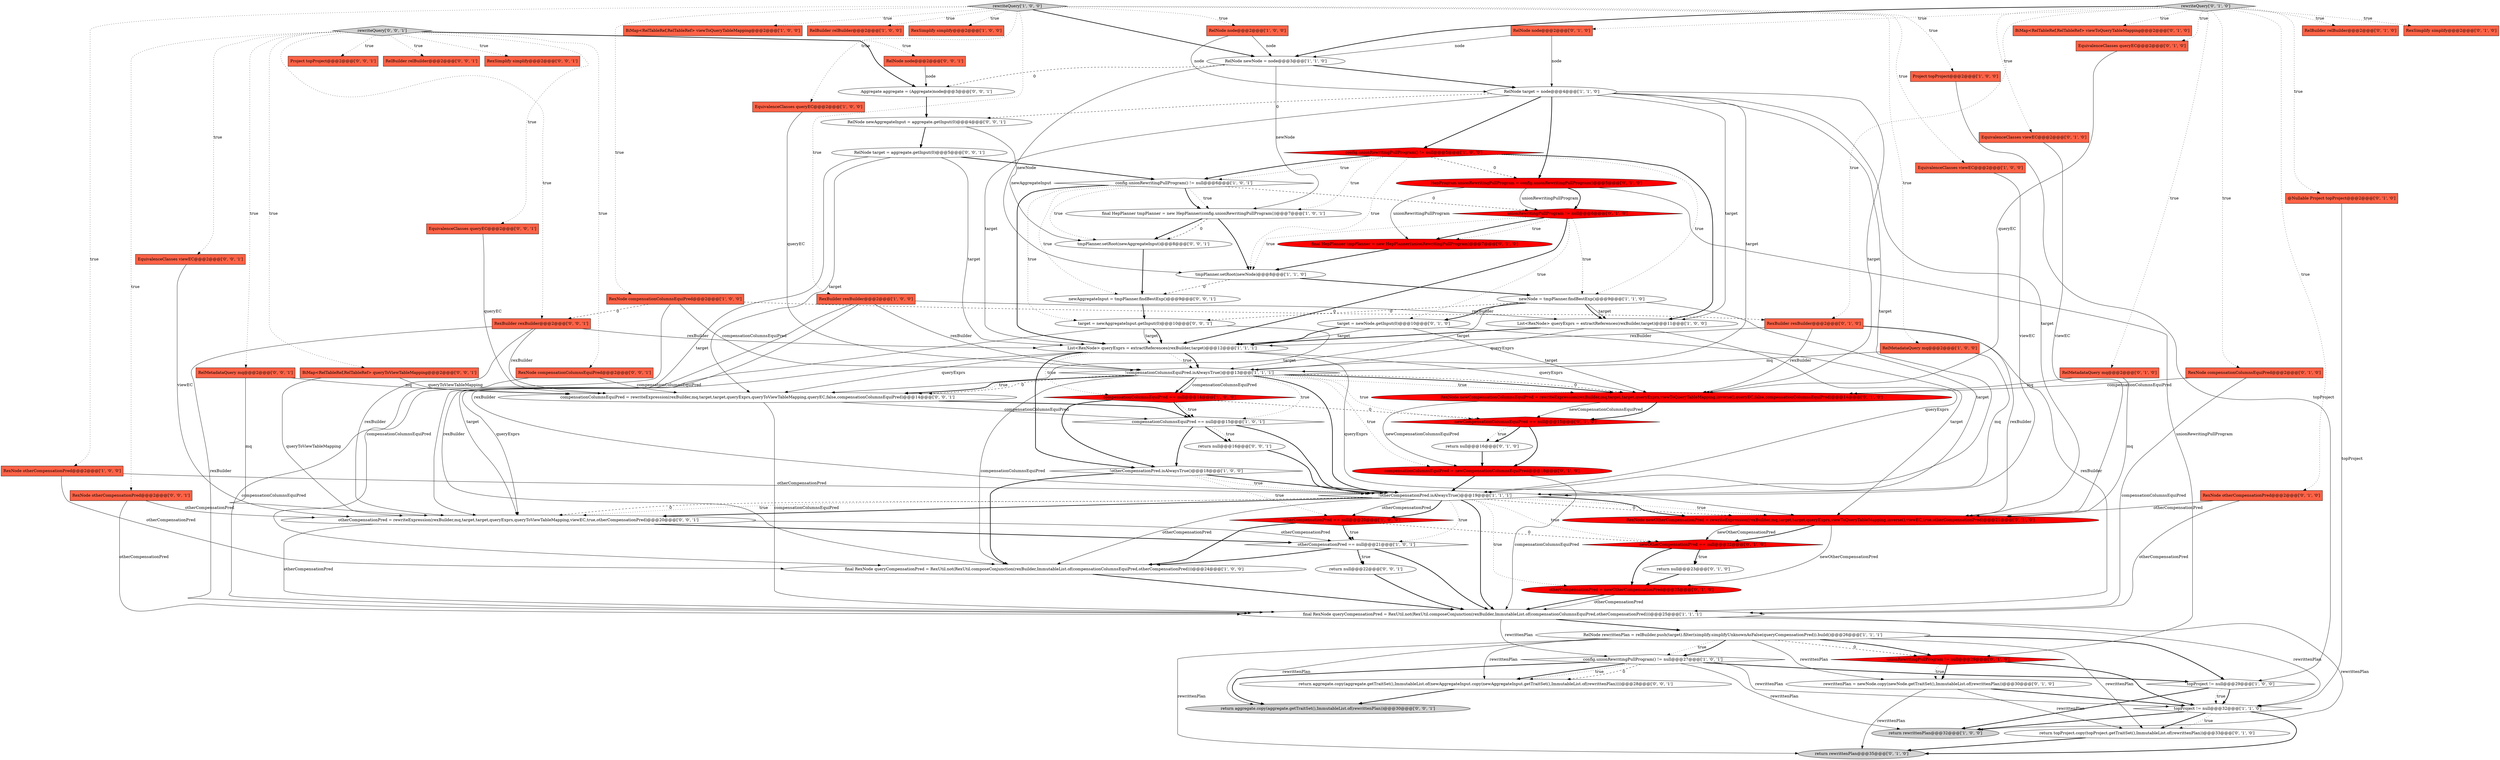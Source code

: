 digraph {
47 [style = filled, label = "BiMap<RelTableRef,RelTableRef> viewToQueryTableMapping@@@2@@@['0', '1', '0']", fillcolor = tomato, shape = box image = "AAA0AAABBB2BBB"];
54 [style = filled, label = "EquivalenceClasses queryEC@@@2@@@['0', '1', '0']", fillcolor = tomato, shape = box image = "AAA0AAABBB2BBB"];
78 [style = filled, label = "Project topProject@@@2@@@['0', '0', '1']", fillcolor = tomato, shape = box image = "AAA0AAABBB3BBB"];
4 [style = filled, label = "config.unionRewritingPullProgram() != null@@@5@@@['1', '0', '0']", fillcolor = red, shape = diamond image = "AAA1AAABBB1BBB"];
62 [style = filled, label = "RexBuilder rexBuilder@@@2@@@['0', '1', '0']", fillcolor = tomato, shape = box image = "AAA1AAABBB2BBB"];
40 [style = filled, label = "otherCompensationPred = newOtherCompensationPred@@@25@@@['0', '1', '0']", fillcolor = red, shape = ellipse image = "AAA1AAABBB2BBB"];
12 [style = filled, label = "final RexNode queryCompensationPred = RexUtil.not(RexUtil.composeConjunction(rexBuilder,ImmutableList.of(compensationColumnsEquiPred,otherCompensationPred)))@@@25@@@['1', '1', '1']", fillcolor = white, shape = ellipse image = "AAA0AAABBB1BBB"];
86 [style = filled, label = "return aggregate.copy(aggregate.getTraitSet(),ImmutableList.of(rewrittenPlan))@@@30@@@['0', '0', '1']", fillcolor = lightgray, shape = ellipse image = "AAA0AAABBB3BBB"];
26 [style = filled, label = "EquivalenceClasses queryEC@@@2@@@['1', '0', '0']", fillcolor = tomato, shape = box image = "AAA0AAABBB1BBB"];
72 [style = filled, label = "return null@@@16@@@['0', '0', '1']", fillcolor = white, shape = ellipse image = "AAA0AAABBB3BBB"];
44 [style = filled, label = "return rewrittenPlan@@@35@@@['0', '1', '0']", fillcolor = lightgray, shape = ellipse image = "AAA0AAABBB2BBB"];
11 [style = filled, label = "BiMap<RelTableRef,RelTableRef> viewToQueryTableMapping@@@2@@@['1', '0', '0']", fillcolor = tomato, shape = box image = "AAA0AAABBB1BBB"];
80 [style = filled, label = "Aggregate aggregate = (Aggregate)node@@@3@@@['0', '0', '1']", fillcolor = white, shape = ellipse image = "AAA0AAABBB3BBB"];
48 [style = filled, label = "return null@@@23@@@['0', '1', '0']", fillcolor = white, shape = ellipse image = "AAA0AAABBB2BBB"];
0 [style = filled, label = "RexNode otherCompensationPred@@@2@@@['1', '0', '0']", fillcolor = tomato, shape = box image = "AAA0AAABBB1BBB"];
13 [style = filled, label = "!otherCompensationPred.isAlwaysTrue()@@@18@@@['1', '0', '0']", fillcolor = white, shape = diamond image = "AAA0AAABBB1BBB"];
65 [style = filled, label = "EquivalenceClasses queryEC@@@2@@@['0', '0', '1']", fillcolor = tomato, shape = box image = "AAA0AAABBB3BBB"];
52 [style = filled, label = "compensationColumnsEquiPred = newCompensationColumnsEquiPred@@@18@@@['0', '1', '0']", fillcolor = red, shape = ellipse image = "AAA1AAABBB2BBB"];
18 [style = filled, label = "!otherCompensationPred.isAlwaysTrue()@@@19@@@['1', '1', '1']", fillcolor = white, shape = diamond image = "AAA0AAABBB1BBB"];
24 [style = filled, label = "otherCompensationPred == null@@@20@@@['1', '0', '0']", fillcolor = red, shape = diamond image = "AAA1AAABBB1BBB"];
58 [style = filled, label = "newOtherCompensationPred == null@@@22@@@['0', '1', '0']", fillcolor = red, shape = diamond image = "AAA1AAABBB2BBB"];
27 [style = filled, label = "final RexNode queryCompensationPred = RexUtil.not(RexUtil.composeConjunction(rexBuilder,ImmutableList.of(compensationColumnsEquiPred,otherCompensationPred)))@@@24@@@['1', '0', '0']", fillcolor = white, shape = ellipse image = "AAA0AAABBB1BBB"];
39 [style = filled, label = "RexNode newCompensationColumnsEquiPred = rewriteExpression(rexBuilder,mq,target,target,queryExprs,viewToQueryTableMapping.inverse(),queryEC,false,compensationColumnsEquiPred)@@@14@@@['0', '1', '0']", fillcolor = red, shape = ellipse image = "AAA1AAABBB2BBB"];
22 [style = filled, label = "config.unionRewritingPullProgram() != null@@@27@@@['1', '0', '1']", fillcolor = white, shape = diamond image = "AAA0AAABBB1BBB"];
63 [style = filled, label = "return aggregate.copy(aggregate.getTraitSet(),ImmutableList.of(newAggregateInput.copy(newAggregateInput.getTraitSet(),ImmutableList.of(rewrittenPlan))))@@@28@@@['0', '0', '1']", fillcolor = white, shape = ellipse image = "AAA0AAABBB3BBB"];
85 [style = filled, label = "return null@@@22@@@['0', '0', '1']", fillcolor = white, shape = ellipse image = "AAA0AAABBB3BBB"];
73 [style = filled, label = "RexNode compensationColumnsEquiPred@@@2@@@['0', '0', '1']", fillcolor = tomato, shape = box image = "AAA0AAABBB3BBB"];
21 [style = filled, label = "config.unionRewritingPullProgram() != null@@@6@@@['1', '0', '1']", fillcolor = white, shape = diamond image = "AAA0AAABBB1BBB"];
70 [style = filled, label = "target = newAggregateInput.getInput(0)@@@10@@@['0', '0', '1']", fillcolor = white, shape = ellipse image = "AAA0AAABBB3BBB"];
10 [style = filled, label = "RelNode newNode = node@@@3@@@['1', '1', '0']", fillcolor = white, shape = ellipse image = "AAA0AAABBB1BBB"];
19 [style = filled, label = "!compensationColumnsEquiPred.isAlwaysTrue()@@@13@@@['1', '1', '1']", fillcolor = white, shape = diamond image = "AAA0AAABBB1BBB"];
46 [style = filled, label = "RelBuilder relBuilder@@@2@@@['0', '1', '0']", fillcolor = tomato, shape = box image = "AAA0AAABBB2BBB"];
3 [style = filled, label = "RexBuilder rexBuilder@@@2@@@['1', '0', '0']", fillcolor = tomato, shape = box image = "AAA0AAABBB1BBB"];
79 [style = filled, label = "compensationColumnsEquiPred = rewriteExpression(rexBuilder,mq,target,target,queryExprs,queryToViewTableMapping,queryEC,false,compensationColumnsEquiPred)@@@14@@@['0', '0', '1']", fillcolor = white, shape = ellipse image = "AAA0AAABBB3BBB"];
35 [style = filled, label = "RelNode node@@@2@@@['0', '1', '0']", fillcolor = tomato, shape = box image = "AAA0AAABBB2BBB"];
16 [style = filled, label = "RelBuilder relBuilder@@@2@@@['1', '0', '0']", fillcolor = tomato, shape = box image = "AAA0AAABBB1BBB"];
75 [style = filled, label = "rewriteQuery['0', '0', '1']", fillcolor = lightgray, shape = diamond image = "AAA0AAABBB3BBB"];
28 [style = filled, label = "Project topProject@@@2@@@['1', '0', '0']", fillcolor = tomato, shape = box image = "AAA0AAABBB1BBB"];
51 [style = filled, label = "@Nullable Project topProject@@@2@@@['0', '1', '0']", fillcolor = tomato, shape = box image = "AAA0AAABBB2BBB"];
33 [style = filled, label = "rewriteQuery['1', '0', '0']", fillcolor = lightgray, shape = diamond image = "AAA0AAABBB1BBB"];
7 [style = filled, label = "final HepPlanner tmpPlanner = new HepPlanner(config.unionRewritingPullProgram())@@@7@@@['1', '0', '1']", fillcolor = white, shape = ellipse image = "AAA0AAABBB1BBB"];
30 [style = filled, label = "topProject != null@@@32@@@['1', '1', '0']", fillcolor = white, shape = diamond image = "AAA0AAABBB1BBB"];
53 [style = filled, label = "newCompensationColumnsEquiPred == null@@@15@@@['0', '1', '0']", fillcolor = red, shape = diamond image = "AAA1AAABBB2BBB"];
34 [style = filled, label = "newNode = tmpPlanner.findBestExp()@@@9@@@['1', '1', '0']", fillcolor = white, shape = ellipse image = "AAA0AAABBB1BBB"];
50 [style = filled, label = "RexNode otherCompensationPred@@@2@@@['0', '1', '0']", fillcolor = tomato, shape = box image = "AAA0AAABBB2BBB"];
25 [style = filled, label = "List<RexNode> queryExprs = extractReferences(rexBuilder,target)@@@11@@@['1', '0', '0']", fillcolor = white, shape = ellipse image = "AAA0AAABBB1BBB"];
29 [style = filled, label = "compensationColumnsEquiPred == null@@@15@@@['1', '0', '1']", fillcolor = white, shape = diamond image = "AAA0AAABBB1BBB"];
43 [style = filled, label = "return null@@@16@@@['0', '1', '0']", fillcolor = white, shape = ellipse image = "AAA0AAABBB2BBB"];
57 [style = filled, label = "unionRewritingPullProgram != null@@@29@@@['0', '1', '0']", fillcolor = red, shape = diamond image = "AAA1AAABBB2BBB"];
68 [style = filled, label = "RelNode node@@@2@@@['0', '0', '1']", fillcolor = tomato, shape = box image = "AAA0AAABBB3BBB"];
55 [style = filled, label = "RexNode compensationColumnsEquiPred@@@2@@@['0', '1', '0']", fillcolor = tomato, shape = box image = "AAA0AAABBB2BBB"];
66 [style = filled, label = "RelNode newAggregateInput = aggregate.getInput(0)@@@4@@@['0', '0', '1']", fillcolor = white, shape = ellipse image = "AAA0AAABBB3BBB"];
59 [style = filled, label = "final HepPlanner tmpPlanner = new HepPlanner(unionRewritingPullProgram)@@@7@@@['0', '1', '0']", fillcolor = red, shape = ellipse image = "AAA1AAABBB2BBB"];
83 [style = filled, label = "EquivalenceClasses viewEC@@@2@@@['0', '0', '1']", fillcolor = tomato, shape = box image = "AAA0AAABBB3BBB"];
74 [style = filled, label = "tmpPlanner.setRoot(newAggregateInput)@@@8@@@['0', '0', '1']", fillcolor = white, shape = ellipse image = "AAA0AAABBB3BBB"];
31 [style = filled, label = "RexNode compensationColumnsEquiPred@@@2@@@['1', '0', '0']", fillcolor = tomato, shape = box image = "AAA1AAABBB1BBB"];
56 [style = filled, label = "target = newNode.getInput(0)@@@10@@@['0', '1', '0']", fillcolor = white, shape = ellipse image = "AAA0AAABBB2BBB"];
81 [style = filled, label = "otherCompensationPred = rewriteExpression(rexBuilder,mq,target,target,queryExprs,queryToViewTableMapping,viewEC,true,otherCompensationPred)@@@20@@@['0', '0', '1']", fillcolor = white, shape = ellipse image = "AAA0AAABBB3BBB"];
20 [style = filled, label = "RexSimplify simplify@@@2@@@['1', '0', '0']", fillcolor = tomato, shape = box image = "AAA0AAABBB1BBB"];
38 [style = filled, label = "HepProgram unionRewritingPullProgram = config.unionRewritingPullProgram()@@@5@@@['0', '1', '0']", fillcolor = red, shape = ellipse image = "AAA1AAABBB2BBB"];
2 [style = filled, label = "RelNode rewrittenPlan = relBuilder.push(target).filter(simplify.simplifyUnknownAsFalse(queryCompensationPred)).build()@@@26@@@['1', '1', '1']", fillcolor = white, shape = ellipse image = "AAA0AAABBB1BBB"];
6 [style = filled, label = "RelNode node@@@2@@@['1', '0', '0']", fillcolor = tomato, shape = box image = "AAA0AAABBB1BBB"];
1 [style = filled, label = "RelNode target = node@@@4@@@['1', '1', '0']", fillcolor = white, shape = ellipse image = "AAA0AAABBB1BBB"];
64 [style = filled, label = "RelBuilder relBuilder@@@2@@@['0', '0', '1']", fillcolor = tomato, shape = box image = "AAA0AAABBB3BBB"];
9 [style = filled, label = "return rewrittenPlan@@@32@@@['1', '0', '0']", fillcolor = lightgray, shape = ellipse image = "AAA0AAABBB1BBB"];
36 [style = filled, label = "RexNode newOtherCompensationPred = rewriteExpression(rexBuilder,mq,target,target,queryExprs,viewToQueryTableMapping.inverse(),viewEC,true,otherCompensationPred)@@@21@@@['0', '1', '0']", fillcolor = red, shape = ellipse image = "AAA1AAABBB2BBB"];
84 [style = filled, label = "RexBuilder rexBuilder@@@2@@@['0', '0', '1']", fillcolor = tomato, shape = box image = "AAA0AAABBB3BBB"];
67 [style = filled, label = "RexSimplify simplify@@@2@@@['0', '0', '1']", fillcolor = tomato, shape = box image = "AAA0AAABBB3BBB"];
69 [style = filled, label = "RelNode target = aggregate.getInput(0)@@@5@@@['0', '0', '1']", fillcolor = white, shape = ellipse image = "AAA0AAABBB3BBB"];
41 [style = filled, label = "RexSimplify simplify@@@2@@@['0', '1', '0']", fillcolor = tomato, shape = box image = "AAA0AAABBB2BBB"];
5 [style = filled, label = "List<RexNode> queryExprs = extractReferences(rexBuilder,target)@@@12@@@['1', '1', '1']", fillcolor = white, shape = ellipse image = "AAA0AAABBB1BBB"];
77 [style = filled, label = "RexNode otherCompensationPred@@@2@@@['0', '0', '1']", fillcolor = tomato, shape = box image = "AAA0AAABBB3BBB"];
37 [style = filled, label = "rewrittenPlan = newNode.copy(newNode.getTraitSet(),ImmutableList.of(rewrittenPlan))@@@30@@@['0', '1', '0']", fillcolor = white, shape = ellipse image = "AAA0AAABBB2BBB"];
49 [style = filled, label = "rewriteQuery['0', '1', '0']", fillcolor = lightgray, shape = diamond image = "AAA0AAABBB2BBB"];
32 [style = filled, label = "tmpPlanner.setRoot(newNode)@@@8@@@['1', '1', '0']", fillcolor = white, shape = ellipse image = "AAA0AAABBB1BBB"];
42 [style = filled, label = "EquivalenceClasses viewEC@@@2@@@['0', '1', '0']", fillcolor = tomato, shape = box image = "AAA0AAABBB2BBB"];
71 [style = filled, label = "BiMap<RelTableRef,RelTableRef> queryToViewTableMapping@@@2@@@['0', '0', '1']", fillcolor = tomato, shape = box image = "AAA0AAABBB3BBB"];
17 [style = filled, label = "RelMetadataQuery mq@@@2@@@['1', '0', '0']", fillcolor = tomato, shape = box image = "AAA0AAABBB1BBB"];
23 [style = filled, label = "otherCompensationPred == null@@@21@@@['1', '0', '1']", fillcolor = white, shape = diamond image = "AAA0AAABBB1BBB"];
15 [style = filled, label = "compensationColumnsEquiPred == null@@@14@@@['1', '0', '0']", fillcolor = red, shape = diamond image = "AAA1AAABBB1BBB"];
82 [style = filled, label = "newAggregateInput = tmpPlanner.findBestExp()@@@9@@@['0', '0', '1']", fillcolor = white, shape = ellipse image = "AAA0AAABBB3BBB"];
76 [style = filled, label = "RelMetadataQuery mq@@@2@@@['0', '0', '1']", fillcolor = tomato, shape = box image = "AAA0AAABBB3BBB"];
61 [style = filled, label = "unionRewritingPullProgram != null@@@6@@@['0', '1', '0']", fillcolor = red, shape = diamond image = "AAA1AAABBB2BBB"];
14 [style = filled, label = "topProject != null@@@29@@@['1', '0', '0']", fillcolor = white, shape = diamond image = "AAA0AAABBB1BBB"];
8 [style = filled, label = "EquivalenceClasses viewEC@@@2@@@['1', '0', '0']", fillcolor = tomato, shape = box image = "AAA0AAABBB1BBB"];
45 [style = filled, label = "RelMetadataQuery mq@@@2@@@['0', '1', '0']", fillcolor = tomato, shape = box image = "AAA0AAABBB2BBB"];
60 [style = filled, label = "return topProject.copy(topProject.getTraitSet(),ImmutableList.of(rewrittenPlan))@@@33@@@['0', '1', '0']", fillcolor = white, shape = ellipse image = "AAA0AAABBB2BBB"];
13->24 [style = dotted, label="true"];
76->81 [style = solid, label="mq"];
7->32 [style = bold, label=""];
33->3 [style = dotted, label="true"];
3->25 [style = solid, label="rexBuilder"];
49->62 [style = dotted, label="true"];
57->37 [style = dotted, label="true"];
69->21 [style = bold, label=""];
69->5 [style = solid, label="target"];
3->18 [style = solid, label="rexBuilder"];
19->79 [style = dotted, label="true"];
4->25 [style = bold, label=""];
2->22 [style = dotted, label="true"];
0->27 [style = solid, label="otherCompensationPred"];
1->18 [style = solid, label="target"];
36->40 [style = solid, label="newOtherCompensationPred"];
56->5 [style = solid, label="target"];
81->23 [style = solid, label="otherCompensationPred"];
74->82 [style = bold, label=""];
63->86 [style = bold, label=""];
5->19 [style = dotted, label="true"];
49->55 [style = dotted, label="true"];
33->28 [style = dotted, label="true"];
75->67 [style = dotted, label="true"];
4->7 [style = dotted, label="true"];
12->22 [style = solid, label="rewrittenPlan"];
19->53 [style = dotted, label="true"];
31->84 [style = dashed, label="0"];
19->27 [style = solid, label="compensationColumnsEquiPred"];
32->34 [style = bold, label=""];
61->59 [style = bold, label=""];
33->26 [style = dotted, label="true"];
29->72 [style = bold, label=""];
1->25 [style = solid, label="target"];
6->10 [style = solid, label="node"];
29->18 [style = bold, label=""];
31->19 [style = solid, label="compensationColumnsEquiPred"];
50->36 [style = solid, label="otherCompensationPred"];
75->68 [style = dotted, label="true"];
12->2 [style = bold, label=""];
7->74 [style = bold, label=""];
31->27 [style = solid, label="compensationColumnsEquiPred"];
49->10 [style = bold, label=""];
29->72 [style = dotted, label="true"];
34->25 [style = solid, label="target"];
22->9 [style = solid, label="rewrittenPlan"];
15->29 [style = dotted, label="true"];
21->7 [style = dotted, label="true"];
2->14 [style = bold, label=""];
21->74 [style = dotted, label="true"];
22->63 [style = bold, label=""];
40->12 [style = solid, label="otherCompensationPred"];
69->79 [style = solid, label="target"];
33->16 [style = dotted, label="true"];
14->9 [style = bold, label=""];
23->12 [style = bold, label=""];
15->53 [style = dashed, label="0"];
19->15 [style = bold, label=""];
53->43 [style = dotted, label="true"];
72->18 [style = bold, label=""];
51->30 [style = solid, label="topProject"];
2->60 [style = solid, label="rewrittenPlan"];
71->79 [style = solid, label="queryToViewTableMapping"];
79->12 [style = solid, label="compensationColumnsEquiPred"];
35->10 [style = solid, label="node"];
24->27 [style = bold, label=""];
75->73 [style = dotted, label="true"];
1->38 [style = bold, label=""];
70->5 [style = solid, label="target"];
31->62 [style = dashed, label="0"];
18->23 [style = dotted, label="true"];
33->11 [style = dotted, label="true"];
79->29 [style = bold, label=""];
1->4 [style = bold, label=""];
15->13 [style = bold, label=""];
38->57 [style = solid, label="unionRewritingPullProgram"];
19->18 [style = bold, label=""];
77->81 [style = solid, label="otherCompensationPred"];
14->30 [style = bold, label=""];
27->12 [style = bold, label=""];
52->12 [style = solid, label="compensationColumnsEquiPred"];
84->5 [style = solid, label="rexBuilder"];
49->54 [style = dotted, label="true"];
12->30 [style = solid, label="rewrittenPlan"];
59->32 [style = bold, label=""];
53->52 [style = bold, label=""];
23->85 [style = bold, label=""];
4->21 [style = bold, label=""];
19->39 [style = bold, label=""];
45->36 [style = solid, label="mq"];
18->12 [style = bold, label=""];
77->12 [style = solid, label="otherCompensationPred"];
14->30 [style = dotted, label="true"];
37->44 [style = solid, label="rewrittenPlan"];
10->80 [style = dashed, label="0"];
39->53 [style = solid, label="newCompensationColumnsEquiPred"];
58->48 [style = dotted, label="true"];
7->74 [style = dashed, label="0"];
1->39 [style = solid, label="target"];
79->29 [style = solid, label="compensationColumnsEquiPred"];
5->79 [style = solid, label="queryExprs"];
62->39 [style = solid, label="rexBuilder"];
36->58 [style = bold, label=""];
54->39 [style = solid, label="queryEC"];
66->69 [style = bold, label=""];
55->39 [style = solid, label="compensationColumnsEquiPred"];
49->51 [style = dotted, label="true"];
75->76 [style = dotted, label="true"];
80->66 [style = bold, label=""];
18->24 [style = solid, label="otherCompensationPred"];
49->47 [style = dotted, label="true"];
22->63 [style = dotted, label="true"];
55->12 [style = solid, label="compensationColumnsEquiPred"];
2->37 [style = solid, label="rewrittenPlan"];
70->5 [style = bold, label=""];
49->41 [style = dotted, label="true"];
19->29 [style = dotted, label="true"];
52->18 [style = bold, label=""];
21->61 [style = dashed, label="0"];
1->5 [style = solid, label="target"];
70->81 [style = solid, label="target"];
57->30 [style = bold, label=""];
21->7 [style = bold, label=""];
25->18 [style = solid, label="queryExprs"];
18->58 [style = dotted, label="true"];
65->79 [style = solid, label="queryEC"];
22->14 [style = bold, label=""];
4->32 [style = dotted, label="true"];
10->1 [style = bold, label=""];
53->43 [style = bold, label=""];
49->46 [style = dotted, label="true"];
15->29 [style = bold, label=""];
30->44 [style = bold, label=""];
13->18 [style = bold, label=""];
12->9 [style = solid, label="rewrittenPlan"];
70->79 [style = solid, label="target"];
62->5 [style = solid, label="rexBuilder"];
2->86 [style = solid, label="rewrittenPlan"];
60->44 [style = bold, label=""];
33->31 [style = dotted, label="true"];
30->60 [style = dotted, label="true"];
33->0 [style = dotted, label="true"];
57->37 [style = bold, label=""];
8->18 [style = solid, label="viewEC"];
38->61 [style = solid, label="unionRewritingPullProgram"];
18->24 [style = bold, label=""];
85->12 [style = bold, label=""];
13->18 [style = dotted, label="true"];
75->84 [style = dotted, label="true"];
1->66 [style = dashed, label="0"];
81->12 [style = solid, label="otherCompensationPred"];
33->6 [style = dotted, label="true"];
4->38 [style = dashed, label="0"];
18->81 [style = dotted, label="true"];
37->30 [style = bold, label=""];
61->56 [style = dotted, label="true"];
18->36 [style = dotted, label="true"];
35->1 [style = solid, label="node"];
45->39 [style = solid, label="mq"];
56->5 [style = bold, label=""];
49->50 [style = dotted, label="true"];
50->12 [style = solid, label="otherCompensationPred"];
69->81 [style = solid, label="target"];
23->85 [style = dotted, label="true"];
61->59 [style = dotted, label="true"];
30->9 [style = bold, label=""];
62->12 [style = solid, label="rexBuilder"];
33->17 [style = dotted, label="true"];
39->53 [style = bold, label=""];
18->81 [style = bold, label=""];
5->15 [style = dotted, label="true"];
6->1 [style = solid, label="node"];
49->42 [style = dotted, label="true"];
49->45 [style = dotted, label="true"];
34->56 [style = bold, label=""];
21->70 [style = dotted, label="true"];
26->19 [style = solid, label="queryEC"];
38->59 [style = solid, label="unionRewritingPullProgram"];
5->19 [style = bold, label=""];
40->12 [style = bold, label=""];
21->5 [style = bold, label=""];
2->57 [style = bold, label=""];
3->27 [style = solid, label="rexBuilder"];
13->27 [style = bold, label=""];
58->48 [style = bold, label=""];
4->21 [style = dotted, label="true"];
24->23 [style = dotted, label="true"];
21->82 [style = dotted, label="true"];
75->83 [style = dotted, label="true"];
19->39 [style = dashed, label="0"];
83->81 [style = solid, label="viewEC"];
37->60 [style = solid, label="rewrittenPlan"];
18->36 [style = dashed, label="0"];
5->13 [style = bold, label=""];
81->23 [style = bold, label=""];
24->58 [style = dashed, label="0"];
82->70 [style = bold, label=""];
33->8 [style = dotted, label="true"];
25->5 [style = bold, label=""];
19->39 [style = dotted, label="true"];
68->80 [style = solid, label="node"];
17->18 [style = solid, label="mq"];
73->12 [style = solid, label="compensationColumnsEquiPred"];
0->18 [style = solid, label="otherCompensationPred"];
56->39 [style = solid, label="target"];
5->81 [style = solid, label="queryExprs"];
62->36 [style = solid, label="rexBuilder"];
75->78 [style = dotted, label="true"];
24->23 [style = bold, label=""];
71->81 [style = solid, label="queryToViewTableMapping"];
10->7 [style = solid, label="newNode"];
34->19 [style = solid, label="target"];
75->80 [style = bold, label=""];
56->36 [style = solid, label="target"];
10->32 [style = solid, label="newNode"];
34->25 [style = bold, label=""];
18->27 [style = solid, label="otherCompensationPred"];
17->19 [style = solid, label="mq"];
23->27 [style = bold, label=""];
61->5 [style = bold, label=""];
2->57 [style = dashed, label="0"];
61->32 [style = dotted, label="true"];
34->18 [style = solid, label="target"];
5->39 [style = solid, label="queryExprs"];
5->36 [style = solid, label="queryExprs"];
58->40 [style = bold, label=""];
28->14 [style = solid, label="topProject"];
75->71 [style = dotted, label="true"];
33->10 [style = bold, label=""];
18->36 [style = bold, label=""];
19->15 [style = solid, label="compensationColumnsEquiPred"];
1->19 [style = solid, label="target"];
43->52 [style = bold, label=""];
18->40 [style = dotted, label="true"];
38->61 [style = bold, label=""];
75->65 [style = dotted, label="true"];
32->82 [style = dashed, label="0"];
19->79 [style = dashed, label="0"];
18->81 [style = dashed, label="0"];
22->63 [style = dashed, label="0"];
61->34 [style = dotted, label="true"];
48->40 [style = bold, label=""];
39->52 [style = solid, label="newCompensationColumnsEquiPred"];
19->52 [style = dotted, label="true"];
75->77 [style = dotted, label="true"];
33->20 [style = dotted, label="true"];
75->64 [style = dotted, label="true"];
19->79 [style = bold, label=""];
84->12 [style = solid, label="rexBuilder"];
22->30 [style = solid, label="rewrittenPlan"];
34->70 [style = dashed, label="0"];
73->79 [style = solid, label="compensationColumnsEquiPred"];
49->35 [style = dotted, label="true"];
1->36 [style = solid, label="target"];
42->36 [style = solid, label="viewEC"];
66->74 [style = solid, label="newAggregateInput"];
2->63 [style = solid, label="rewrittenPlan"];
2->44 [style = solid, label="rewrittenPlan"];
36->58 [style = solid, label="newOtherCompensationPred"];
22->86 [style = bold, label=""];
4->34 [style = dotted, label="true"];
84->79 [style = solid, label="rexBuilder"];
84->81 [style = solid, label="rexBuilder"];
3->19 [style = solid, label="rexBuilder"];
2->22 [style = bold, label=""];
76->79 [style = solid, label="mq"];
25->19 [style = solid, label="queryExprs"];
30->60 [style = bold, label=""];
29->13 [style = bold, label=""];
}
